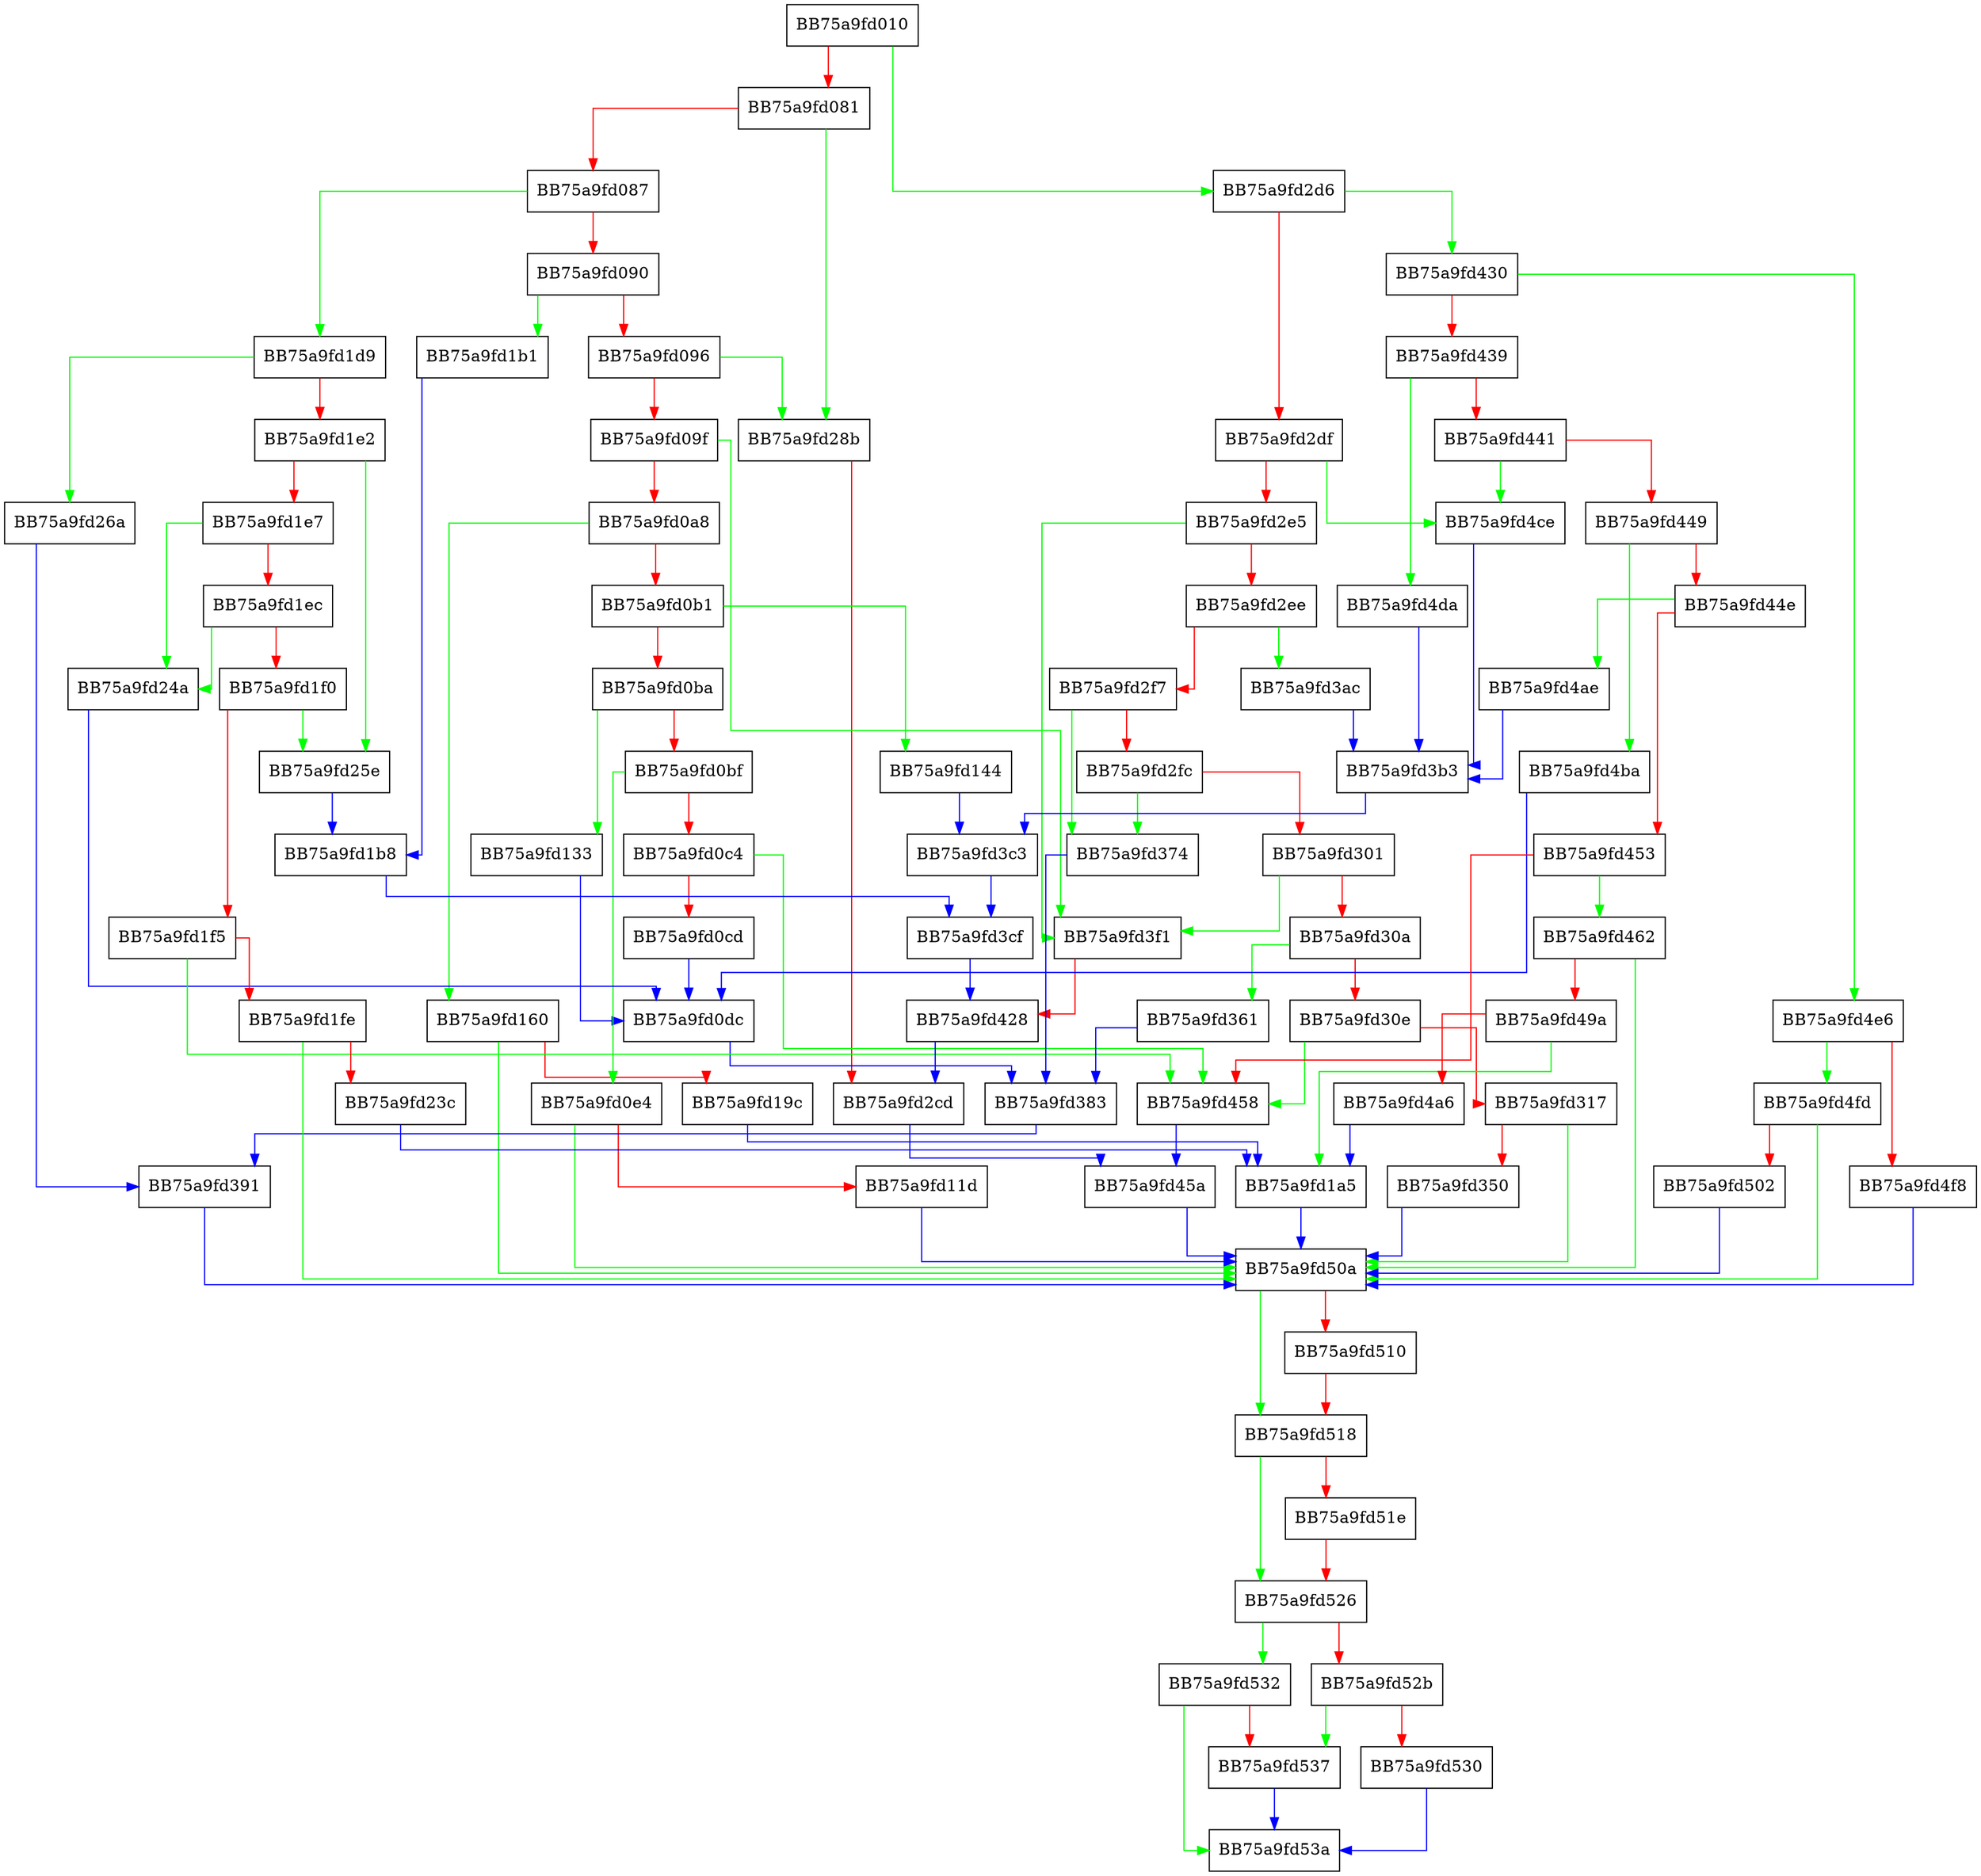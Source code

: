 digraph do_get {
  node [shape="box"];
  graph [splines=ortho];
  BB75a9fd010 -> BB75a9fd2d6 [color="green"];
  BB75a9fd010 -> BB75a9fd081 [color="red"];
  BB75a9fd081 -> BB75a9fd28b [color="green"];
  BB75a9fd081 -> BB75a9fd087 [color="red"];
  BB75a9fd087 -> BB75a9fd1d9 [color="green"];
  BB75a9fd087 -> BB75a9fd090 [color="red"];
  BB75a9fd090 -> BB75a9fd1b1 [color="green"];
  BB75a9fd090 -> BB75a9fd096 [color="red"];
  BB75a9fd096 -> BB75a9fd28b [color="green"];
  BB75a9fd096 -> BB75a9fd09f [color="red"];
  BB75a9fd09f -> BB75a9fd3f1 [color="green"];
  BB75a9fd09f -> BB75a9fd0a8 [color="red"];
  BB75a9fd0a8 -> BB75a9fd160 [color="green"];
  BB75a9fd0a8 -> BB75a9fd0b1 [color="red"];
  BB75a9fd0b1 -> BB75a9fd144 [color="green"];
  BB75a9fd0b1 -> BB75a9fd0ba [color="red"];
  BB75a9fd0ba -> BB75a9fd133 [color="green"];
  BB75a9fd0ba -> BB75a9fd0bf [color="red"];
  BB75a9fd0bf -> BB75a9fd0e4 [color="green"];
  BB75a9fd0bf -> BB75a9fd0c4 [color="red"];
  BB75a9fd0c4 -> BB75a9fd458 [color="green"];
  BB75a9fd0c4 -> BB75a9fd0cd [color="red"];
  BB75a9fd0cd -> BB75a9fd0dc [color="blue"];
  BB75a9fd0dc -> BB75a9fd383 [color="blue"];
  BB75a9fd0e4 -> BB75a9fd50a [color="green"];
  BB75a9fd0e4 -> BB75a9fd11d [color="red"];
  BB75a9fd11d -> BB75a9fd50a [color="blue"];
  BB75a9fd133 -> BB75a9fd0dc [color="blue"];
  BB75a9fd144 -> BB75a9fd3c3 [color="blue"];
  BB75a9fd160 -> BB75a9fd50a [color="green"];
  BB75a9fd160 -> BB75a9fd19c [color="red"];
  BB75a9fd19c -> BB75a9fd1a5 [color="blue"];
  BB75a9fd1a5 -> BB75a9fd50a [color="blue"];
  BB75a9fd1b1 -> BB75a9fd1b8 [color="blue"];
  BB75a9fd1b8 -> BB75a9fd3cf [color="blue"];
  BB75a9fd1d9 -> BB75a9fd26a [color="green"];
  BB75a9fd1d9 -> BB75a9fd1e2 [color="red"];
  BB75a9fd1e2 -> BB75a9fd25e [color="green"];
  BB75a9fd1e2 -> BB75a9fd1e7 [color="red"];
  BB75a9fd1e7 -> BB75a9fd24a [color="green"];
  BB75a9fd1e7 -> BB75a9fd1ec [color="red"];
  BB75a9fd1ec -> BB75a9fd24a [color="green"];
  BB75a9fd1ec -> BB75a9fd1f0 [color="red"];
  BB75a9fd1f0 -> BB75a9fd25e [color="green"];
  BB75a9fd1f0 -> BB75a9fd1f5 [color="red"];
  BB75a9fd1f5 -> BB75a9fd458 [color="green"];
  BB75a9fd1f5 -> BB75a9fd1fe [color="red"];
  BB75a9fd1fe -> BB75a9fd50a [color="green"];
  BB75a9fd1fe -> BB75a9fd23c [color="red"];
  BB75a9fd23c -> BB75a9fd1a5 [color="blue"];
  BB75a9fd24a -> BB75a9fd0dc [color="blue"];
  BB75a9fd25e -> BB75a9fd1b8 [color="blue"];
  BB75a9fd26a -> BB75a9fd391 [color="blue"];
  BB75a9fd28b -> BB75a9fd2cd [color="red"];
  BB75a9fd2cd -> BB75a9fd45a [color="blue"];
  BB75a9fd2d6 -> BB75a9fd430 [color="green"];
  BB75a9fd2d6 -> BB75a9fd2df [color="red"];
  BB75a9fd2df -> BB75a9fd4ce [color="green"];
  BB75a9fd2df -> BB75a9fd2e5 [color="red"];
  BB75a9fd2e5 -> BB75a9fd3f1 [color="green"];
  BB75a9fd2e5 -> BB75a9fd2ee [color="red"];
  BB75a9fd2ee -> BB75a9fd3ac [color="green"];
  BB75a9fd2ee -> BB75a9fd2f7 [color="red"];
  BB75a9fd2f7 -> BB75a9fd374 [color="green"];
  BB75a9fd2f7 -> BB75a9fd2fc [color="red"];
  BB75a9fd2fc -> BB75a9fd374 [color="green"];
  BB75a9fd2fc -> BB75a9fd301 [color="red"];
  BB75a9fd301 -> BB75a9fd3f1 [color="green"];
  BB75a9fd301 -> BB75a9fd30a [color="red"];
  BB75a9fd30a -> BB75a9fd361 [color="green"];
  BB75a9fd30a -> BB75a9fd30e [color="red"];
  BB75a9fd30e -> BB75a9fd458 [color="green"];
  BB75a9fd30e -> BB75a9fd317 [color="red"];
  BB75a9fd317 -> BB75a9fd50a [color="green"];
  BB75a9fd317 -> BB75a9fd350 [color="red"];
  BB75a9fd350 -> BB75a9fd50a [color="blue"];
  BB75a9fd361 -> BB75a9fd383 [color="blue"];
  BB75a9fd374 -> BB75a9fd383 [color="blue"];
  BB75a9fd383 -> BB75a9fd391 [color="blue"];
  BB75a9fd391 -> BB75a9fd50a [color="blue"];
  BB75a9fd3ac -> BB75a9fd3b3 [color="blue"];
  BB75a9fd3b3 -> BB75a9fd3c3 [color="blue"];
  BB75a9fd3c3 -> BB75a9fd3cf [color="blue"];
  BB75a9fd3cf -> BB75a9fd428 [color="blue"];
  BB75a9fd3f1 -> BB75a9fd428 [color="red"];
  BB75a9fd428 -> BB75a9fd2cd [color="blue"];
  BB75a9fd430 -> BB75a9fd4e6 [color="green"];
  BB75a9fd430 -> BB75a9fd439 [color="red"];
  BB75a9fd439 -> BB75a9fd4da [color="green"];
  BB75a9fd439 -> BB75a9fd441 [color="red"];
  BB75a9fd441 -> BB75a9fd4ce [color="green"];
  BB75a9fd441 -> BB75a9fd449 [color="red"];
  BB75a9fd449 -> BB75a9fd4ba [color="green"];
  BB75a9fd449 -> BB75a9fd44e [color="red"];
  BB75a9fd44e -> BB75a9fd4ae [color="green"];
  BB75a9fd44e -> BB75a9fd453 [color="red"];
  BB75a9fd453 -> BB75a9fd462 [color="green"];
  BB75a9fd453 -> BB75a9fd458 [color="red"];
  BB75a9fd458 -> BB75a9fd45a [color="blue"];
  BB75a9fd45a -> BB75a9fd50a [color="blue"];
  BB75a9fd462 -> BB75a9fd50a [color="green"];
  BB75a9fd462 -> BB75a9fd49a [color="red"];
  BB75a9fd49a -> BB75a9fd1a5 [color="green"];
  BB75a9fd49a -> BB75a9fd4a6 [color="red"];
  BB75a9fd4a6 -> BB75a9fd1a5 [color="blue"];
  BB75a9fd4ae -> BB75a9fd3b3 [color="blue"];
  BB75a9fd4ba -> BB75a9fd0dc [color="blue"];
  BB75a9fd4ce -> BB75a9fd3b3 [color="blue"];
  BB75a9fd4da -> BB75a9fd3b3 [color="blue"];
  BB75a9fd4e6 -> BB75a9fd4fd [color="green"];
  BB75a9fd4e6 -> BB75a9fd4f8 [color="red"];
  BB75a9fd4f8 -> BB75a9fd50a [color="blue"];
  BB75a9fd4fd -> BB75a9fd50a [color="green"];
  BB75a9fd4fd -> BB75a9fd502 [color="red"];
  BB75a9fd502 -> BB75a9fd50a [color="blue"];
  BB75a9fd50a -> BB75a9fd518 [color="green"];
  BB75a9fd50a -> BB75a9fd510 [color="red"];
  BB75a9fd510 -> BB75a9fd518 [color="red"];
  BB75a9fd518 -> BB75a9fd526 [color="green"];
  BB75a9fd518 -> BB75a9fd51e [color="red"];
  BB75a9fd51e -> BB75a9fd526 [color="red"];
  BB75a9fd526 -> BB75a9fd532 [color="green"];
  BB75a9fd526 -> BB75a9fd52b [color="red"];
  BB75a9fd52b -> BB75a9fd537 [color="green"];
  BB75a9fd52b -> BB75a9fd530 [color="red"];
  BB75a9fd530 -> BB75a9fd53a [color="blue"];
  BB75a9fd532 -> BB75a9fd53a [color="green"];
  BB75a9fd532 -> BB75a9fd537 [color="red"];
  BB75a9fd537 -> BB75a9fd53a [color="blue"];
}